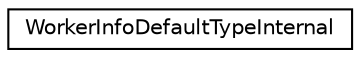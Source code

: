 digraph "Graphical Class Hierarchy"
{
 // LATEX_PDF_SIZE
  edge [fontname="Helvetica",fontsize="10",labelfontname="Helvetica",labelfontsize="10"];
  node [fontname="Helvetica",fontsize="10",shape=record];
  rankdir="LR";
  Node0 [label="WorkerInfoDefaultTypeInternal",height=0.2,width=0.4,color="black", fillcolor="white", style="filled",URL="$structoperations__research_1_1_worker_info_default_type_internal.html",tooltip=" "];
}
